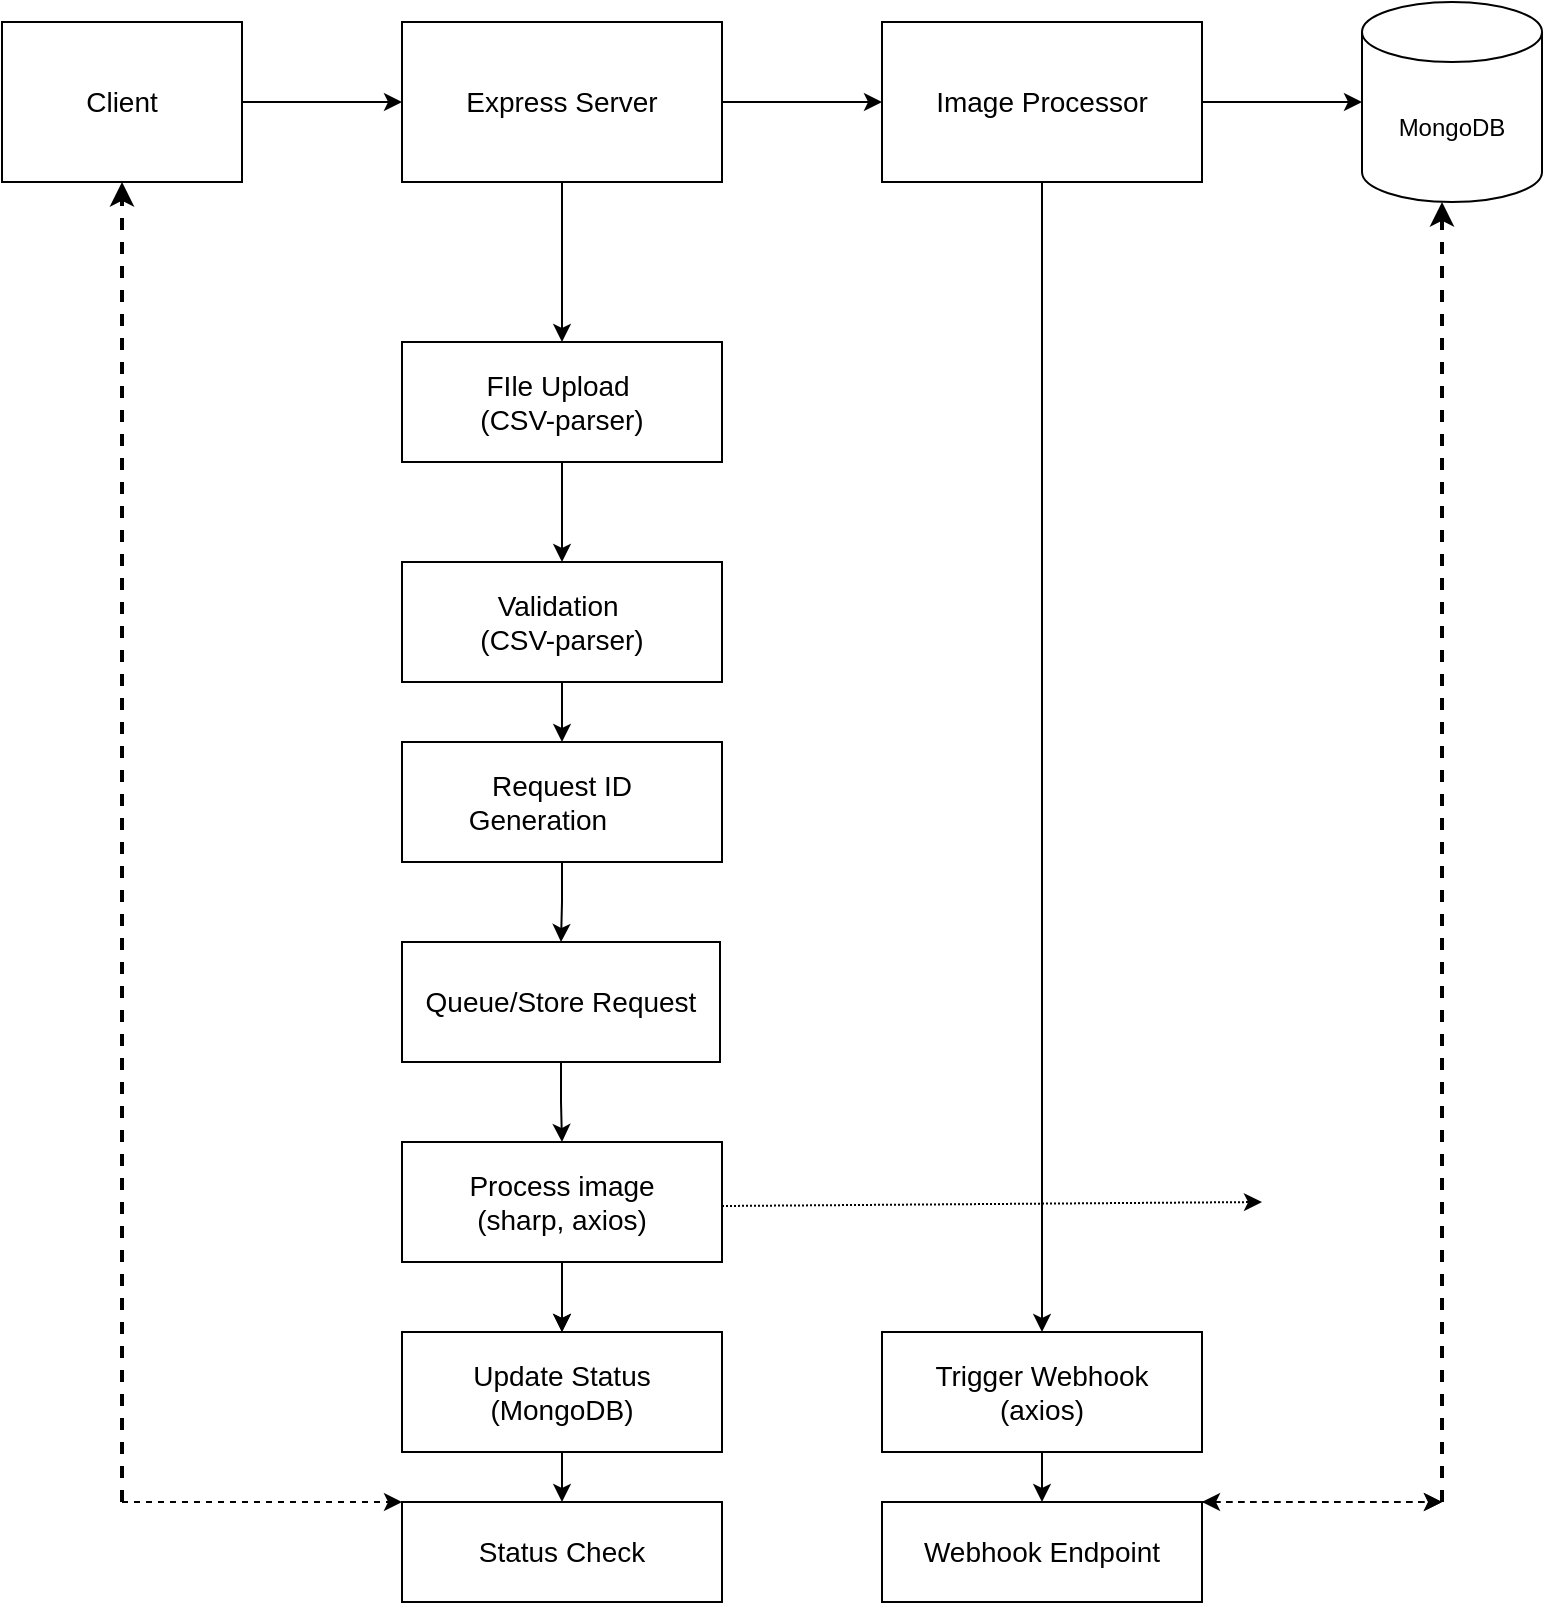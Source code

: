 <mxfile version="24.7.4">
  <diagram id="C5RBs43oDa-KdzZeNtuy" name="Page-1">
    <mxGraphModel dx="2514" dy="3231" grid="1" gridSize="10" guides="1" tooltips="1" connect="1" arrows="1" fold="1" page="1" pageScale="1" pageWidth="827" pageHeight="1169" math="0" shadow="0">
      <root>
        <mxCell id="WIyWlLk6GJQsqaUBKTNV-0" />
        <mxCell id="WIyWlLk6GJQsqaUBKTNV-1" parent="WIyWlLk6GJQsqaUBKTNV-0" />
        <mxCell id="qesSZfHVh2kZdA6j55TH-50" value="" style="edgeStyle=orthogonalEdgeStyle;rounded=0;orthogonalLoop=1;jettySize=auto;html=1;" edge="1" parent="WIyWlLk6GJQsqaUBKTNV-1" source="qesSZfHVh2kZdA6j55TH-36" target="qesSZfHVh2kZdA6j55TH-37">
          <mxGeometry relative="1" as="geometry" />
        </mxCell>
        <mxCell id="qesSZfHVh2kZdA6j55TH-36" value="&lt;font style=&quot;font-size: 14px;&quot;&gt;Client&lt;/font&gt;" style="rounded=0;whiteSpace=wrap;html=1;" vertex="1" parent="WIyWlLk6GJQsqaUBKTNV-1">
          <mxGeometry x="-800" y="-2320" width="120" height="80" as="geometry" />
        </mxCell>
        <mxCell id="qesSZfHVh2kZdA6j55TH-51" value="" style="edgeStyle=orthogonalEdgeStyle;rounded=0;orthogonalLoop=1;jettySize=auto;html=1;" edge="1" parent="WIyWlLk6GJQsqaUBKTNV-1" source="qesSZfHVh2kZdA6j55TH-37" target="qesSZfHVh2kZdA6j55TH-38">
          <mxGeometry relative="1" as="geometry" />
        </mxCell>
        <mxCell id="qesSZfHVh2kZdA6j55TH-76" value="" style="edgeStyle=orthogonalEdgeStyle;rounded=0;orthogonalLoop=1;jettySize=auto;html=1;" edge="1" parent="WIyWlLk6GJQsqaUBKTNV-1" source="qesSZfHVh2kZdA6j55TH-37" target="qesSZfHVh2kZdA6j55TH-53">
          <mxGeometry relative="1" as="geometry" />
        </mxCell>
        <mxCell id="qesSZfHVh2kZdA6j55TH-37" value="&lt;font style=&quot;font-size: 14px;&quot;&gt;Express Server&lt;/font&gt;" style="rounded=0;whiteSpace=wrap;html=1;" vertex="1" parent="WIyWlLk6GJQsqaUBKTNV-1">
          <mxGeometry x="-600" y="-2320" width="160" height="80" as="geometry" />
        </mxCell>
        <mxCell id="qesSZfHVh2kZdA6j55TH-52" value="" style="edgeStyle=orthogonalEdgeStyle;rounded=0;orthogonalLoop=1;jettySize=auto;html=1;" edge="1" parent="WIyWlLk6GJQsqaUBKTNV-1" source="qesSZfHVh2kZdA6j55TH-38" target="qesSZfHVh2kZdA6j55TH-39">
          <mxGeometry relative="1" as="geometry" />
        </mxCell>
        <mxCell id="qesSZfHVh2kZdA6j55TH-79" value="" style="edgeStyle=orthogonalEdgeStyle;rounded=0;orthogonalLoop=1;jettySize=auto;html=1;" edge="1" parent="WIyWlLk6GJQsqaUBKTNV-1" source="qesSZfHVh2kZdA6j55TH-38" target="qesSZfHVh2kZdA6j55TH-78">
          <mxGeometry relative="1" as="geometry" />
        </mxCell>
        <mxCell id="qesSZfHVh2kZdA6j55TH-38" value="&lt;font style=&quot;font-size: 14px;&quot;&gt;Image Processor&lt;/font&gt;" style="rounded=0;whiteSpace=wrap;html=1;" vertex="1" parent="WIyWlLk6GJQsqaUBKTNV-1">
          <mxGeometry x="-360" y="-2320" width="160" height="80" as="geometry" />
        </mxCell>
        <mxCell id="qesSZfHVh2kZdA6j55TH-39" value="MongoDB" style="shape=cylinder3;whiteSpace=wrap;html=1;boundedLbl=1;backgroundOutline=1;size=15;" vertex="1" parent="WIyWlLk6GJQsqaUBKTNV-1">
          <mxGeometry x="-120" y="-2330" width="90" height="100" as="geometry" />
        </mxCell>
        <mxCell id="qesSZfHVh2kZdA6j55TH-62" value="" style="edgeStyle=orthogonalEdgeStyle;rounded=0;orthogonalLoop=1;jettySize=auto;html=1;" edge="1" parent="WIyWlLk6GJQsqaUBKTNV-1" source="qesSZfHVh2kZdA6j55TH-53" target="qesSZfHVh2kZdA6j55TH-58">
          <mxGeometry relative="1" as="geometry" />
        </mxCell>
        <mxCell id="qesSZfHVh2kZdA6j55TH-53" value="&lt;span style=&quot;font-size: 14px;&quot;&gt;FIle Upload&amp;nbsp;&lt;/span&gt;&lt;div&gt;&lt;span style=&quot;font-size: 14px;&quot;&gt;(CSV-parser)&lt;/span&gt;&lt;/div&gt;" style="rounded=0;whiteSpace=wrap;html=1;" vertex="1" parent="WIyWlLk6GJQsqaUBKTNV-1">
          <mxGeometry x="-600" y="-2160" width="160" height="60" as="geometry" />
        </mxCell>
        <mxCell id="qesSZfHVh2kZdA6j55TH-63" value="" style="edgeStyle=orthogonalEdgeStyle;rounded=0;orthogonalLoop=1;jettySize=auto;html=1;" edge="1" parent="WIyWlLk6GJQsqaUBKTNV-1" source="qesSZfHVh2kZdA6j55TH-58" target="qesSZfHVh2kZdA6j55TH-59">
          <mxGeometry relative="1" as="geometry" />
        </mxCell>
        <mxCell id="qesSZfHVh2kZdA6j55TH-58" value="&lt;span style=&quot;font-size: 14px;&quot;&gt;Validation&amp;nbsp;&lt;/span&gt;&lt;div&gt;&lt;span style=&quot;font-size: 14px;&quot;&gt;(CSV-parser)&lt;/span&gt;&lt;/div&gt;" style="rounded=0;whiteSpace=wrap;html=1;" vertex="1" parent="WIyWlLk6GJQsqaUBKTNV-1">
          <mxGeometry x="-600" y="-2050" width="160" height="60" as="geometry" />
        </mxCell>
        <mxCell id="qesSZfHVh2kZdA6j55TH-64" value="" style="edgeStyle=orthogonalEdgeStyle;rounded=0;orthogonalLoop=1;jettySize=auto;html=1;" edge="1" parent="WIyWlLk6GJQsqaUBKTNV-1" source="qesSZfHVh2kZdA6j55TH-59" target="qesSZfHVh2kZdA6j55TH-60">
          <mxGeometry relative="1" as="geometry" />
        </mxCell>
        <mxCell id="qesSZfHVh2kZdA6j55TH-59" value="&lt;span style=&quot;font-size: 14px;&quot;&gt;Request ID&lt;/span&gt;&lt;div&gt;&lt;span style=&quot;font-size: 14px;&quot;&gt;Generation&lt;span style=&quot;white-space: pre;&quot;&gt;&#x9;&lt;/span&gt;&lt;/span&gt;&lt;/div&gt;" style="rounded=0;whiteSpace=wrap;html=1;" vertex="1" parent="WIyWlLk6GJQsqaUBKTNV-1">
          <mxGeometry x="-600" y="-1960" width="160" height="60" as="geometry" />
        </mxCell>
        <mxCell id="qesSZfHVh2kZdA6j55TH-67" value="" style="edgeStyle=orthogonalEdgeStyle;rounded=0;orthogonalLoop=1;jettySize=auto;html=1;" edge="1" parent="WIyWlLk6GJQsqaUBKTNV-1" source="qesSZfHVh2kZdA6j55TH-60" target="qesSZfHVh2kZdA6j55TH-65">
          <mxGeometry relative="1" as="geometry" />
        </mxCell>
        <mxCell id="qesSZfHVh2kZdA6j55TH-60" value="&lt;span style=&quot;font-size: 14px;&quot;&gt;Queue/Store Request&lt;/span&gt;" style="rounded=0;whiteSpace=wrap;html=1;" vertex="1" parent="WIyWlLk6GJQsqaUBKTNV-1">
          <mxGeometry x="-600" y="-1860" width="159" height="60" as="geometry" />
        </mxCell>
        <mxCell id="qesSZfHVh2kZdA6j55TH-68" value="" style="edgeStyle=orthogonalEdgeStyle;rounded=0;orthogonalLoop=1;jettySize=auto;html=1;" edge="1" parent="WIyWlLk6GJQsqaUBKTNV-1" source="qesSZfHVh2kZdA6j55TH-81" target="qesSZfHVh2kZdA6j55TH-66">
          <mxGeometry relative="1" as="geometry" />
        </mxCell>
        <mxCell id="qesSZfHVh2kZdA6j55TH-83" value="" style="edgeStyle=orthogonalEdgeStyle;rounded=0;orthogonalLoop=1;jettySize=auto;html=1;" edge="1" parent="WIyWlLk6GJQsqaUBKTNV-1" source="qesSZfHVh2kZdA6j55TH-65" target="qesSZfHVh2kZdA6j55TH-81">
          <mxGeometry relative="1" as="geometry" />
        </mxCell>
        <mxCell id="qesSZfHVh2kZdA6j55TH-65" value="&lt;span style=&quot;font-size: 14px;&quot;&gt;Process image&lt;/span&gt;&lt;div&gt;&lt;span style=&quot;font-size: 14px;&quot;&gt;(sharp, axios)&lt;/span&gt;&lt;/div&gt;" style="rounded=0;whiteSpace=wrap;html=1;" vertex="1" parent="WIyWlLk6GJQsqaUBKTNV-1">
          <mxGeometry x="-600" y="-1760" width="160" height="60" as="geometry" />
        </mxCell>
        <mxCell id="qesSZfHVh2kZdA6j55TH-66" value="&lt;span style=&quot;font-size: 14px;&quot;&gt;Status Check&lt;/span&gt;" style="rounded=0;whiteSpace=wrap;html=1;" vertex="1" parent="WIyWlLk6GJQsqaUBKTNV-1">
          <mxGeometry x="-600" y="-1580" width="160" height="50" as="geometry" />
        </mxCell>
        <mxCell id="qesSZfHVh2kZdA6j55TH-74" value="" style="endArrow=classic;html=1;rounded=0;strokeWidth=2;dashed=1;" edge="1" parent="WIyWlLk6GJQsqaUBKTNV-1">
          <mxGeometry width="50" height="50" relative="1" as="geometry">
            <mxPoint x="-740" y="-1580" as="sourcePoint" />
            <mxPoint x="-740" y="-2240" as="targetPoint" />
          </mxGeometry>
        </mxCell>
        <mxCell id="qesSZfHVh2kZdA6j55TH-75" value="" style="endArrow=classic;html=1;rounded=0;entryX=0;entryY=0;entryDx=0;entryDy=0;dashed=1;" edge="1" parent="WIyWlLk6GJQsqaUBKTNV-1" target="qesSZfHVh2kZdA6j55TH-66">
          <mxGeometry width="50" height="50" relative="1" as="geometry">
            <mxPoint x="-740" y="-1580" as="sourcePoint" />
            <mxPoint x="-690" y="-1710" as="targetPoint" />
          </mxGeometry>
        </mxCell>
        <mxCell id="qesSZfHVh2kZdA6j55TH-77" value="&lt;font style=&quot;font-size: 14px;&quot;&gt;Webhook Endpoint&lt;/font&gt;" style="rounded=0;whiteSpace=wrap;html=1;" vertex="1" parent="WIyWlLk6GJQsqaUBKTNV-1">
          <mxGeometry x="-360" y="-1580" width="160" height="50" as="geometry" />
        </mxCell>
        <mxCell id="qesSZfHVh2kZdA6j55TH-80" value="" style="edgeStyle=orthogonalEdgeStyle;rounded=0;orthogonalLoop=1;jettySize=auto;html=1;" edge="1" parent="WIyWlLk6GJQsqaUBKTNV-1" source="qesSZfHVh2kZdA6j55TH-78" target="qesSZfHVh2kZdA6j55TH-77">
          <mxGeometry relative="1" as="geometry" />
        </mxCell>
        <mxCell id="qesSZfHVh2kZdA6j55TH-78" value="&lt;font style=&quot;font-size: 14px;&quot;&gt;Trigger Webhook&lt;/font&gt;&lt;div&gt;&lt;span style=&quot;font-size: 14px;&quot;&gt;(axios)&lt;/span&gt;&lt;/div&gt;" style="rounded=0;whiteSpace=wrap;html=1;" vertex="1" parent="WIyWlLk6GJQsqaUBKTNV-1">
          <mxGeometry x="-360" y="-1665" width="160" height="60" as="geometry" />
        </mxCell>
        <mxCell id="qesSZfHVh2kZdA6j55TH-82" value="" style="edgeStyle=orthogonalEdgeStyle;rounded=0;orthogonalLoop=1;jettySize=auto;html=1;" edge="1" parent="WIyWlLk6GJQsqaUBKTNV-1" source="qesSZfHVh2kZdA6j55TH-65" target="qesSZfHVh2kZdA6j55TH-81">
          <mxGeometry relative="1" as="geometry">
            <mxPoint x="-520" y="-1700" as="sourcePoint" />
            <mxPoint x="-520" y="-1580" as="targetPoint" />
          </mxGeometry>
        </mxCell>
        <mxCell id="qesSZfHVh2kZdA6j55TH-81" value="&lt;span style=&quot;font-size: 14px;&quot;&gt;Update Status&lt;/span&gt;&lt;div&gt;&lt;span style=&quot;font-size: 14px;&quot;&gt;(MongoDB)&lt;/span&gt;&lt;/div&gt;" style="rounded=0;whiteSpace=wrap;html=1;" vertex="1" parent="WIyWlLk6GJQsqaUBKTNV-1">
          <mxGeometry x="-600" y="-1665" width="160" height="60" as="geometry" />
        </mxCell>
        <mxCell id="qesSZfHVh2kZdA6j55TH-84" value="" style="endArrow=classic;html=1;rounded=0;dashed=1;dashPattern=1 1;" edge="1" parent="WIyWlLk6GJQsqaUBKTNV-1">
          <mxGeometry width="50" height="50" relative="1" as="geometry">
            <mxPoint x="-440" y="-1728" as="sourcePoint" />
            <mxPoint x="-170" y="-1730" as="targetPoint" />
            <Array as="points" />
          </mxGeometry>
        </mxCell>
        <mxCell id="qesSZfHVh2kZdA6j55TH-85" value="" style="endArrow=classic;html=1;rounded=0;dashed=1;" edge="1" parent="WIyWlLk6GJQsqaUBKTNV-1">
          <mxGeometry width="50" height="50" relative="1" as="geometry">
            <mxPoint x="-200" y="-1580" as="sourcePoint" />
            <mxPoint x="-80" y="-1580" as="targetPoint" />
          </mxGeometry>
        </mxCell>
        <mxCell id="qesSZfHVh2kZdA6j55TH-86" value="" style="endArrow=classic;html=1;rounded=0;dashed=1;strokeWidth=2;" edge="1" parent="WIyWlLk6GJQsqaUBKTNV-1">
          <mxGeometry width="50" height="50" relative="1" as="geometry">
            <mxPoint x="-80" y="-1580" as="sourcePoint" />
            <mxPoint x="-80" y="-2230" as="targetPoint" />
          </mxGeometry>
        </mxCell>
        <mxCell id="qesSZfHVh2kZdA6j55TH-88" value="" style="endArrow=classic;startArrow=classic;html=1;rounded=0;dashed=1;strokeWidth=1;" edge="1" parent="WIyWlLk6GJQsqaUBKTNV-1">
          <mxGeometry width="50" height="50" relative="1" as="geometry">
            <mxPoint x="-200" y="-1580" as="sourcePoint" />
            <mxPoint x="-80" y="-1580" as="targetPoint" />
          </mxGeometry>
        </mxCell>
      </root>
    </mxGraphModel>
  </diagram>
</mxfile>
